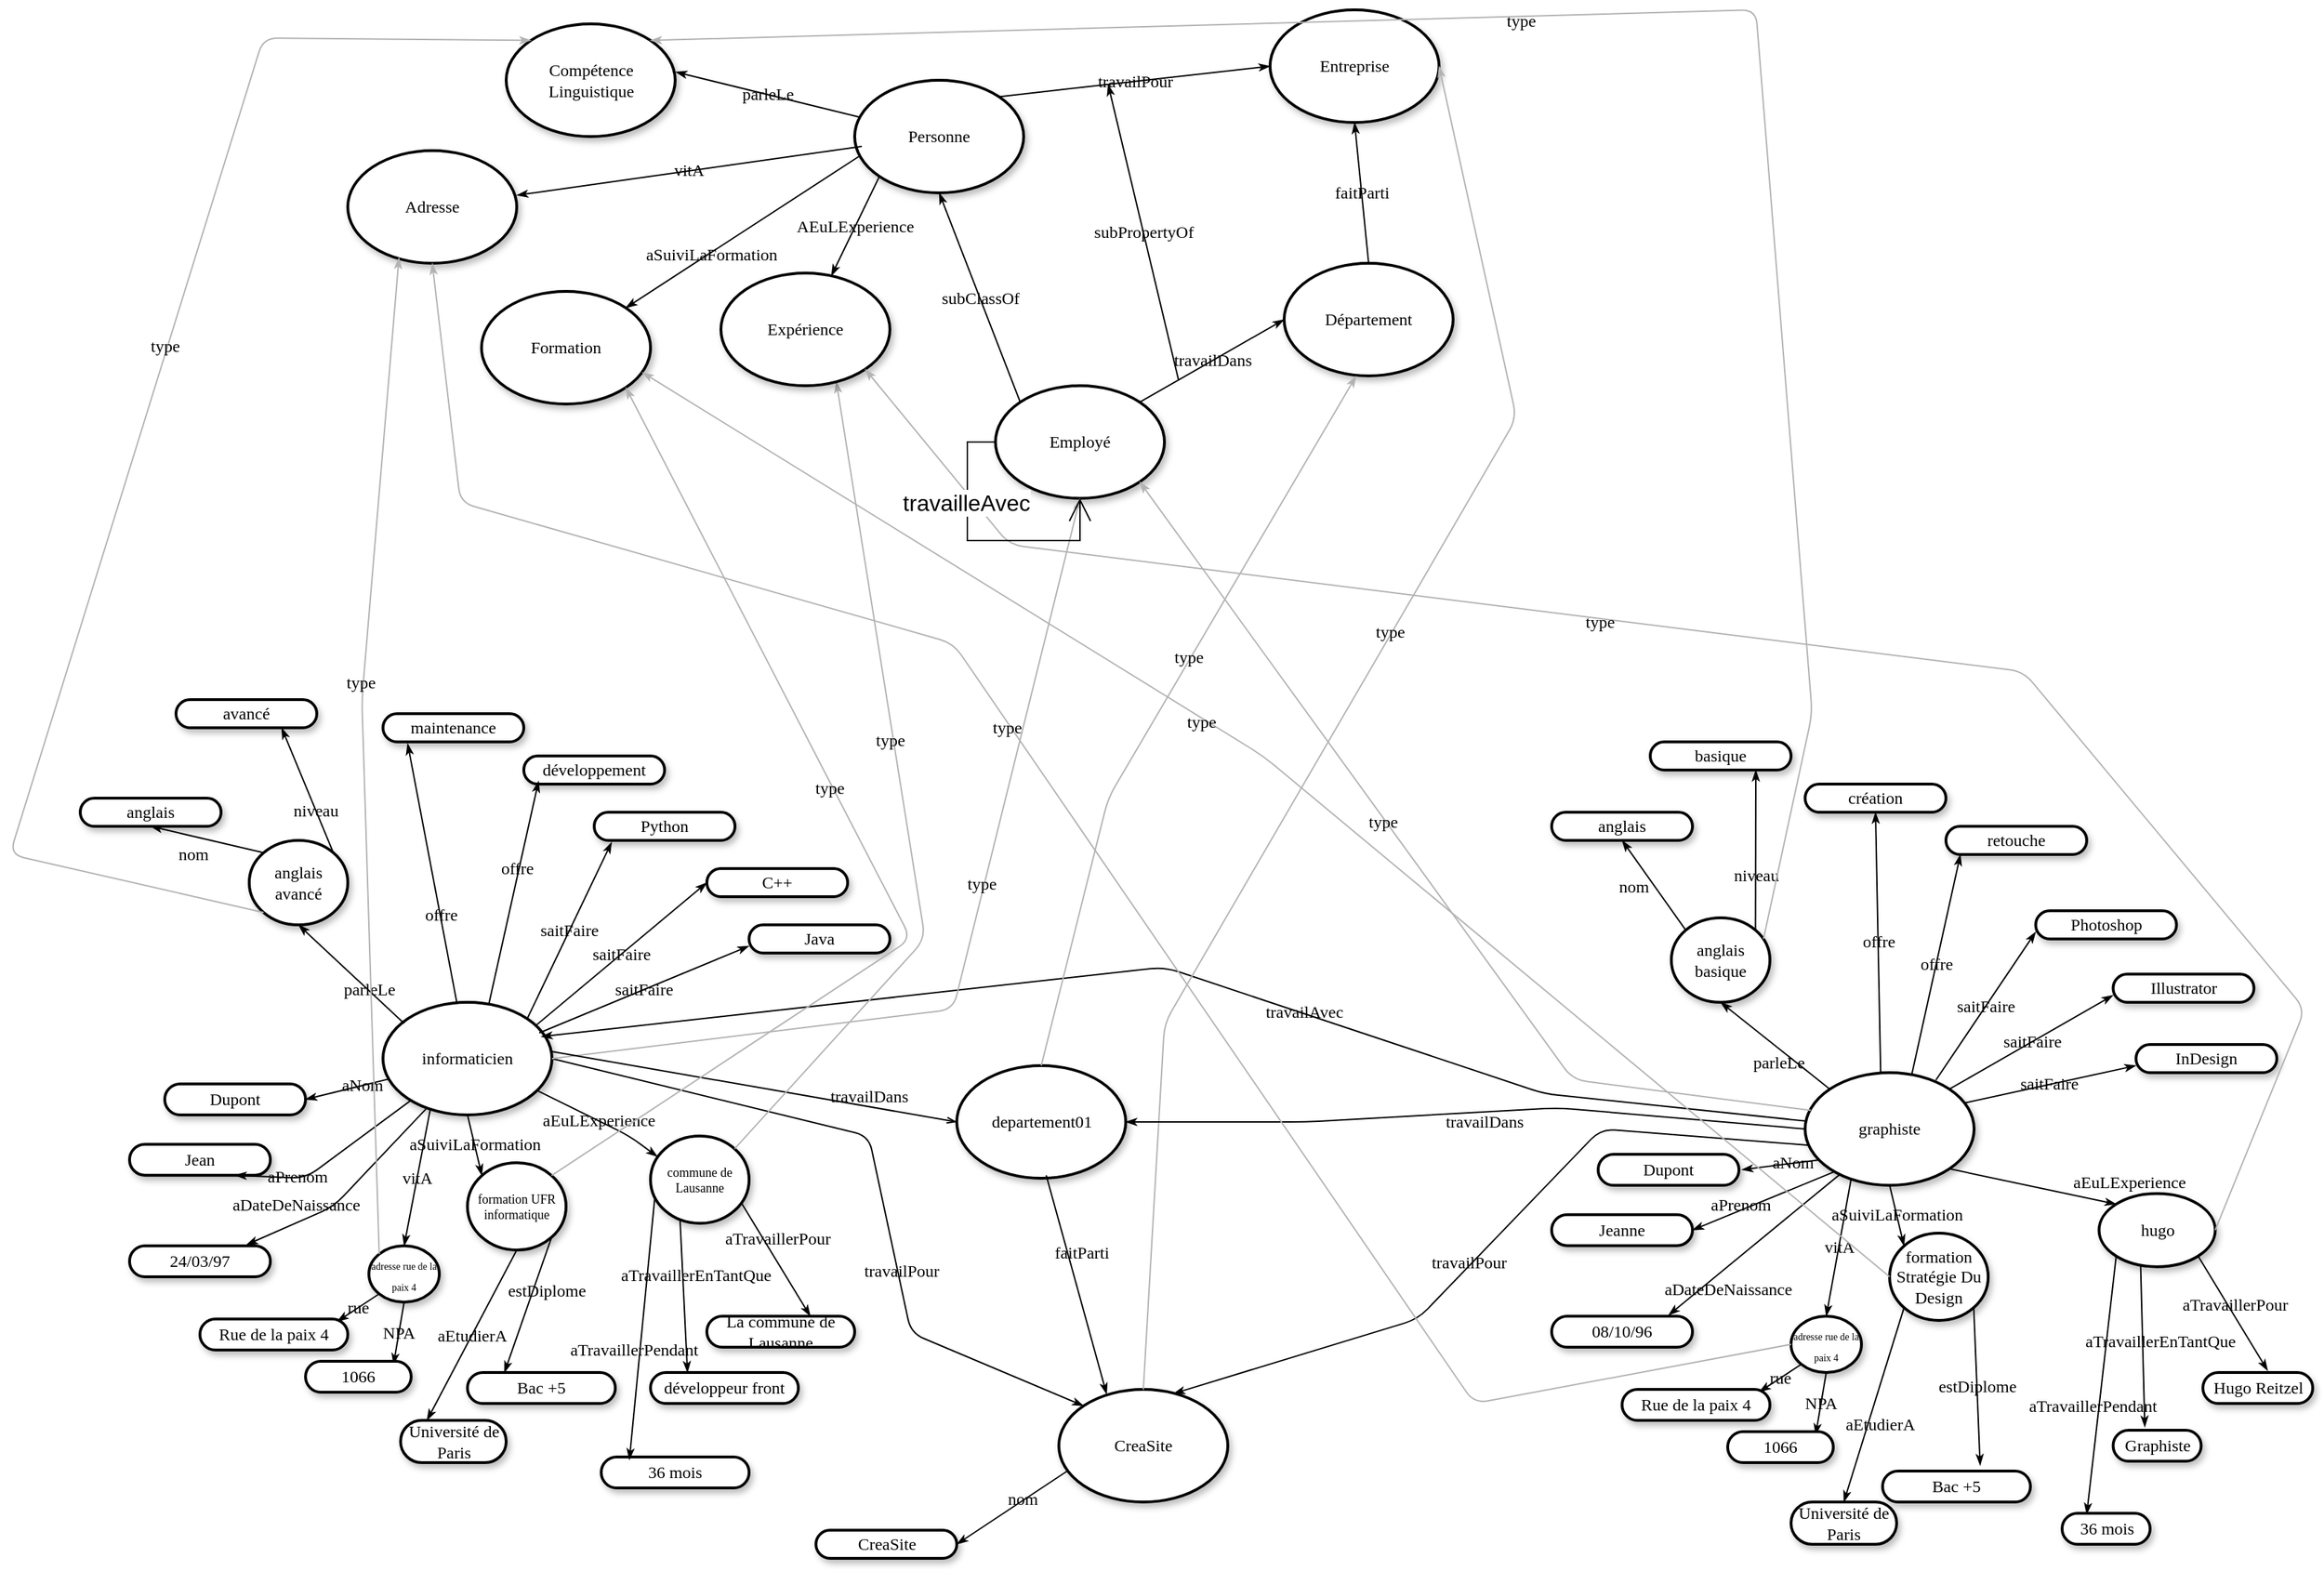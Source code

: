 <mxfile version="20.7.4" type="device"><diagram name="Page-1" id="ad52d381-51e7-2e0d-a935-2d0ddd2fd229"><mxGraphModel dx="1434" dy="854" grid="1" gridSize="10" guides="1" tooltips="1" connect="1" arrows="0" fold="1" page="1" pageScale="1" pageWidth="1654" pageHeight="1169" background="none" math="0" shadow="0"><root><mxCell id="0"/><mxCell id="1" parent="0"/><mxCell id="2c924340bb9dbf6c-1" value="Java" style="whiteSpace=wrap;html=1;rounded=1;shadow=1;comic=0;labelBackgroundColor=none;strokeWidth=2;fontFamily=Verdana;fontSize=12;align=center;arcSize=50;strokeColor=#000000;" parent="1" vertex="1"><mxGeometry x="535" y="660" width="100" height="20" as="geometry"/></mxCell><mxCell id="2c924340bb9dbf6c-2" value="informaticien" style="ellipse;whiteSpace=wrap;html=1;rounded=1;shadow=1;comic=0;labelBackgroundColor=none;strokeWidth=2;fontFamily=Verdana;fontSize=12;align=center;strokeColor=#000000;" parent="1" vertex="1"><mxGeometry x="275" y="715" width="120" height="80" as="geometry"/></mxCell><mxCell id="2c924340bb9dbf6c-8" value="anglais" style="whiteSpace=wrap;html=1;rounded=1;shadow=1;comic=0;labelBackgroundColor=none;strokeWidth=2;fontFamily=Verdana;fontSize=12;align=center;arcSize=50;strokeColor=#000000;" parent="1" vertex="1"><mxGeometry x="60" y="570" width="100" height="20" as="geometry"/></mxCell><mxCell id="2c924340bb9dbf6c-10" value="développement" style="whiteSpace=wrap;html=1;rounded=1;shadow=1;comic=0;labelBackgroundColor=none;strokeWidth=2;fontFamily=Verdana;fontSize=12;align=center;arcSize=50;strokeColor=#000000;" parent="1" vertex="1"><mxGeometry x="375" y="540" width="100" height="20" as="geometry"/></mxCell><mxCell id="2c924340bb9dbf6c-27" value="offre" style="edgeStyle=none;rounded=1;html=1;labelBackgroundColor=none;startArrow=none;startFill=0;startSize=5;endArrow=classicThin;endFill=1;endSize=5;jettySize=auto;orthogonalLoop=1;strokeColor=#000000;strokeWidth=1;fontFamily=Verdana;fontSize=12;entryX=0.175;entryY=1.059;entryDx=0;entryDy=0;entryPerimeter=0;" parent="1" source="2c924340bb9dbf6c-2" target="yXR2kxGP87zBzmalnmvT-2" edge="1"><mxGeometry x="-0.323" relative="1" as="geometry"><mxPoint as="offset"/><mxPoint x="320" y="670" as="targetPoint"/></mxGeometry></mxCell><mxCell id="yXR2kxGP87zBzmalnmvT-2" value="maintenance" style="whiteSpace=wrap;html=1;rounded=1;shadow=1;comic=0;labelBackgroundColor=none;strokeWidth=2;fontFamily=Verdana;fontSize=12;align=center;arcSize=50;strokeColor=#000000;" parent="1" vertex="1"><mxGeometry x="275" y="510" width="100" height="20" as="geometry"/></mxCell><mxCell id="yXR2kxGP87zBzmalnmvT-3" value="Python" style="whiteSpace=wrap;html=1;rounded=1;shadow=1;comic=0;labelBackgroundColor=none;strokeWidth=2;fontFamily=Verdana;fontSize=12;align=center;arcSize=50;strokeColor=#000000;" parent="1" vertex="1"><mxGeometry x="425" y="580" width="100" height="20" as="geometry"/></mxCell><mxCell id="yXR2kxGP87zBzmalnmvT-4" value="C++" style="whiteSpace=wrap;html=1;rounded=1;shadow=1;comic=0;labelBackgroundColor=none;strokeWidth=2;fontFamily=Verdana;fontSize=12;align=center;arcSize=50;strokeColor=#000000;" parent="1" vertex="1"><mxGeometry x="505" y="620" width="100" height="20" as="geometry"/></mxCell><mxCell id="yXR2kxGP87zBzmalnmvT-5" value="avancé" style="whiteSpace=wrap;html=1;rounded=1;shadow=1;comic=0;labelBackgroundColor=none;strokeWidth=2;fontFamily=Verdana;fontSize=12;align=center;arcSize=50;strokeColor=#000000;" parent="1" vertex="1"><mxGeometry x="128" y="500" width="100" height="20" as="geometry"/></mxCell><mxCell id="yXR2kxGP87zBzmalnmvT-9" value="anglais avancé" style="ellipse;whiteSpace=wrap;html=1;rounded=1;shadow=1;comic=0;labelBackgroundColor=none;strokeWidth=2;fontFamily=Verdana;fontSize=12;align=center;strokeColor=#000000;" parent="1" vertex="1"><mxGeometry x="180" y="600" width="70" height="60" as="geometry"/></mxCell><mxCell id="yXR2kxGP87zBzmalnmvT-11" value="saitFaire" style="edgeStyle=none;rounded=1;html=1;labelBackgroundColor=none;startArrow=none;startFill=0;startSize=5;endArrow=classicThin;endFill=1;endSize=5;jettySize=auto;orthogonalLoop=1;strokeColor=#000000;strokeWidth=1;fontFamily=Verdana;fontSize=12;exitX=1;exitY=0;exitDx=0;exitDy=0;entryX=0.124;entryY=1.062;entryDx=0;entryDy=0;entryPerimeter=0;" parent="1" source="2c924340bb9dbf6c-2" target="yXR2kxGP87zBzmalnmvT-3" edge="1"><mxGeometry relative="1" as="geometry"><mxPoint x="404.537" y="769.961" as="sourcePoint"/><mxPoint x="415.308" y="701.262" as="targetPoint"/></mxGeometry></mxCell><mxCell id="yXR2kxGP87zBzmalnmvT-19" value="parleLe" style="edgeStyle=none;rounded=1;html=1;labelBackgroundColor=none;startArrow=none;startFill=0;startSize=5;endArrow=classicThin;endFill=1;endSize=5;jettySize=auto;orthogonalLoop=1;strokeColor=#000000;strokeWidth=1;fontFamily=Verdana;fontSize=12;entryX=0.5;entryY=1;entryDx=0;entryDy=0;exitX=0.125;exitY=0.188;exitDx=0;exitDy=0;exitPerimeter=0;" parent="1" source="2c924340bb9dbf6c-2" target="yXR2kxGP87zBzmalnmvT-9" edge="1"><mxGeometry x="-0.323" relative="1" as="geometry"><mxPoint x="200" y="680" as="sourcePoint"/><mxPoint x="226.98" y="630" as="targetPoint"/><mxPoint as="offset"/></mxGeometry></mxCell><mxCell id="yXR2kxGP87zBzmalnmvT-20" value="nom" style="edgeStyle=none;rounded=1;html=1;labelBackgroundColor=none;startArrow=none;startFill=0;startSize=5;endArrow=classicThin;endFill=1;endSize=5;jettySize=auto;orthogonalLoop=1;strokeColor=#000000;strokeWidth=1;fontFamily=Verdana;fontSize=12;entryX=0.5;entryY=1;entryDx=0;entryDy=0;exitX=0;exitY=0;exitDx=0;exitDy=0;" parent="1" source="yXR2kxGP87zBzmalnmvT-9" target="2c924340bb9dbf6c-8" edge="1"><mxGeometry x="0.185" y="13" relative="1" as="geometry"><mxPoint x="210" y="690" as="sourcePoint"/><mxPoint x="204" y="640" as="targetPoint"/><mxPoint as="offset"/></mxGeometry></mxCell><mxCell id="yXR2kxGP87zBzmalnmvT-21" value="niveau" style="edgeStyle=none;rounded=1;html=1;labelBackgroundColor=none;startArrow=none;startFill=0;startSize=5;endArrow=classicThin;endFill=1;endSize=5;jettySize=auto;orthogonalLoop=1;strokeColor=#000000;strokeWidth=1;fontFamily=Verdana;fontSize=12;entryX=0.75;entryY=1;entryDx=0;entryDy=0;exitX=1;exitY=0;exitDx=0;exitDy=0;" parent="1" source="yXR2kxGP87zBzmalnmvT-9" target="yXR2kxGP87zBzmalnmvT-5" edge="1"><mxGeometry x="-0.323" relative="1" as="geometry"><mxPoint x="220" y="700" as="sourcePoint"/><mxPoint x="214" y="650" as="targetPoint"/><mxPoint as="offset"/></mxGeometry></mxCell><mxCell id="yXR2kxGP87zBzmalnmvT-28" value="Dupont" style="whiteSpace=wrap;html=1;rounded=1;shadow=1;comic=0;labelBackgroundColor=none;strokeWidth=2;fontFamily=Verdana;fontSize=12;align=center;arcSize=50;strokeColor=#000000;" parent="1" vertex="1"><mxGeometry x="120" y="773" width="100" height="22" as="geometry"/></mxCell><mxCell id="yXR2kxGP87zBzmalnmvT-37" value="aNom" style="edgeStyle=none;rounded=1;html=1;labelBackgroundColor=none;startArrow=none;startFill=0;startSize=5;endArrow=classicThin;endFill=1;endSize=5;jettySize=auto;orthogonalLoop=1;strokeColor=#000000;strokeWidth=1;fontFamily=Verdana;fontSize=12;entryX=1;entryY=0.5;entryDx=0;entryDy=0;exitX=0.041;exitY=0.679;exitDx=0;exitDy=0;exitPerimeter=0;" parent="1" source="2c924340bb9dbf6c-2" target="yXR2kxGP87zBzmalnmvT-28" edge="1"><mxGeometry x="-0.323" relative="1" as="geometry"><mxPoint x="225.171" y="817.151" as="sourcePoint"/><mxPoint x="224" y="1140" as="targetPoint"/><mxPoint as="offset"/></mxGeometry></mxCell><mxCell id="yXR2kxGP87zBzmalnmvT-41" value="24/03/97" style="whiteSpace=wrap;html=1;rounded=1;shadow=1;comic=0;labelBackgroundColor=none;strokeWidth=2;fontFamily=Verdana;fontSize=12;align=center;arcSize=50;strokeColor=#000000;" parent="1" vertex="1"><mxGeometry x="95" y="888" width="100" height="22" as="geometry"/></mxCell><mxCell id="yXR2kxGP87zBzmalnmvT-42" value="aDateDeNaissance" style="edgeStyle=none;rounded=1;html=1;labelBackgroundColor=none;startArrow=none;startFill=0;startSize=5;endArrow=classicThin;endFill=1;endSize=5;jettySize=auto;orthogonalLoop=1;strokeColor=#000000;strokeWidth=1;fontFamily=Verdana;fontSize=12;entryX=0.83;entryY=-0.033;entryDx=0;entryDy=0;exitX=0.257;exitY=0.943;exitDx=0;exitDy=0;entryPerimeter=0;exitPerimeter=0;" parent="1" source="2c924340bb9dbf6c-2" target="yXR2kxGP87zBzmalnmvT-41" edge="1"><mxGeometry x="0.462" y="-12" relative="1" as="geometry"><mxPoint x="225.171" y="860.849" as="sourcePoint"/><mxPoint x="311" y="1284.92" as="targetPoint"/><mxPoint as="offset"/><Array as="points"><mxPoint x="240" y="860"/></Array></mxGeometry></mxCell><mxCell id="yXR2kxGP87zBzmalnmvT-43" value="Jean" style="whiteSpace=wrap;html=1;rounded=1;shadow=1;comic=0;labelBackgroundColor=none;strokeWidth=2;fontFamily=Verdana;fontSize=12;align=center;arcSize=50;strokeColor=#000000;" parent="1" vertex="1"><mxGeometry x="95" y="815.85" width="100" height="22" as="geometry"/></mxCell><mxCell id="yXR2kxGP87zBzmalnmvT-44" value="aPrenom" style="edgeStyle=none;rounded=1;html=1;labelBackgroundColor=none;startArrow=none;startFill=0;startSize=5;endArrow=classicThin;endFill=1;endSize=5;jettySize=auto;orthogonalLoop=1;strokeColor=#000000;strokeWidth=1;fontFamily=Verdana;fontSize=12;entryX=0.75;entryY=1;entryDx=0;entryDy=0;" parent="1" source="2c924340bb9dbf6c-2" target="yXR2kxGP87zBzmalnmvT-43" edge="1"><mxGeometry x="0.382" y="-1" relative="1" as="geometry"><mxPoint x="215.0" y="839" as="sourcePoint"/><mxPoint x="191" y="1182.85" as="targetPoint"/><mxPoint as="offset"/><Array as="points"><mxPoint x="220" y="840"/></Array></mxGeometry></mxCell><mxCell id="yXR2kxGP87zBzmalnmvT-47" value="&lt;font style=&quot;font-size: 7px;&quot;&gt;adresse rue de la paix 4&lt;/font&gt;" style="ellipse;whiteSpace=wrap;html=1;rounded=1;shadow=1;comic=0;labelBackgroundColor=none;strokeWidth=2;fontFamily=Verdana;fontSize=12;align=center;strokeColor=#000000;" parent="1" vertex="1"><mxGeometry x="265" y="888" width="50" height="40" as="geometry"/></mxCell><mxCell id="yXR2kxGP87zBzmalnmvT-48" value="vitA" style="edgeStyle=none;rounded=1;html=1;labelBackgroundColor=none;startArrow=none;startFill=0;startSize=5;endArrow=classicThin;endFill=1;endSize=5;jettySize=auto;orthogonalLoop=1;strokeColor=#000000;strokeWidth=1;fontFamily=Verdana;fontSize=12;exitX=0.279;exitY=0.957;exitDx=0;exitDy=0;entryX=0.5;entryY=0;entryDx=0;entryDy=0;exitPerimeter=0;" parent="1" source="2c924340bb9dbf6c-2" target="yXR2kxGP87zBzmalnmvT-47" edge="1"><mxGeometry relative="1" as="geometry"><mxPoint x="274.829" y="860.849" as="sourcePoint"/><mxPoint x="273.51" y="822.836" as="targetPoint"/></mxGeometry></mxCell><mxCell id="yXR2kxGP87zBzmalnmvT-49" value="rue" style="edgeStyle=none;rounded=1;html=1;labelBackgroundColor=none;startArrow=none;startFill=0;startSize=5;endArrow=classicThin;endFill=1;endSize=5;jettySize=auto;orthogonalLoop=1;strokeColor=#000000;strokeWidth=1;fontFamily=Verdana;fontSize=12;exitX=0;exitY=1;exitDx=0;exitDy=0;entryX=0.928;entryY=0.081;entryDx=0;entryDy=0;entryPerimeter=0;" parent="1" source="yXR2kxGP87zBzmalnmvT-47" target="yXR2kxGP87zBzmalnmvT-51" edge="1"><mxGeometry relative="1" as="geometry"><mxPoint x="284.927" y="870.761" as="sourcePoint"/><mxPoint x="245" y="940" as="targetPoint"/></mxGeometry></mxCell><mxCell id="yXR2kxGP87zBzmalnmvT-50" value="NPA" style="edgeStyle=none;rounded=1;html=1;labelBackgroundColor=none;startArrow=none;startFill=0;startSize=5;endArrow=classicThin;endFill=1;endSize=5;jettySize=auto;orthogonalLoop=1;strokeColor=#000000;strokeWidth=1;fontFamily=Verdana;fontSize=12;exitX=0.5;exitY=1;exitDx=0;exitDy=0;entryX=0.833;entryY=0.106;entryDx=0;entryDy=0;entryPerimeter=0;" parent="1" source="yXR2kxGP87zBzmalnmvT-47" target="yXR2kxGP87zBzmalnmvT-52" edge="1"><mxGeometry relative="1" as="geometry"><mxPoint x="282.322" y="932.142" as="sourcePoint"/><mxPoint x="285" y="950" as="targetPoint"/></mxGeometry></mxCell><mxCell id="yXR2kxGP87zBzmalnmvT-51" value="Rue de la paix 4" style="whiteSpace=wrap;html=1;rounded=1;shadow=1;comic=0;labelBackgroundColor=none;strokeWidth=2;fontFamily=Verdana;fontSize=12;align=center;arcSize=50;strokeColor=#000000;" parent="1" vertex="1"><mxGeometry x="145" y="940" width="105" height="22" as="geometry"/></mxCell><mxCell id="yXR2kxGP87zBzmalnmvT-52" value="1066" style="whiteSpace=wrap;html=1;rounded=1;shadow=1;comic=0;labelBackgroundColor=none;strokeWidth=2;fontFamily=Verdana;fontSize=12;align=center;arcSize=50;strokeColor=#000000;" parent="1" vertex="1"><mxGeometry x="220" y="970" width="75" height="22" as="geometry"/></mxCell><mxCell id="yXR2kxGP87zBzmalnmvT-53" value="&lt;div style=&quot;font-size: 9px;&quot;&gt;&lt;font style=&quot;font-size: 9px;&quot;&gt;formation UFR informatique&lt;br&gt;&lt;/font&gt;&lt;/div&gt;" style="ellipse;whiteSpace=wrap;html=1;rounded=1;shadow=1;comic=0;labelBackgroundColor=none;strokeWidth=2;fontFamily=Verdana;fontSize=12;align=center;strokeColor=#000000;" parent="1" vertex="1"><mxGeometry x="335" y="829" width="70" height="62" as="geometry"/></mxCell><mxCell id="yXR2kxGP87zBzmalnmvT-54" value="aSuiviLaFormation" style="edgeStyle=none;rounded=1;html=1;labelBackgroundColor=none;startArrow=none;startFill=0;startSize=5;endArrow=classicThin;endFill=1;endSize=5;jettySize=auto;orthogonalLoop=1;strokeColor=#000000;strokeWidth=1;fontFamily=Verdana;fontSize=12;exitX=0.5;exitY=1;exitDx=0;exitDy=0;entryX=0;entryY=0;entryDx=0;entryDy=0;" parent="1" source="2c924340bb9dbf6c-2" target="yXR2kxGP87zBzmalnmvT-53" edge="1"><mxGeometry relative="1" as="geometry"><mxPoint x="404.537" y="769.961" as="sourcePoint"/><mxPoint x="465" y="775.588" as="targetPoint"/></mxGeometry></mxCell><mxCell id="yXR2kxGP87zBzmalnmvT-56" value="aEtudierA" style="edgeStyle=none;rounded=1;html=1;labelBackgroundColor=none;startArrow=none;startFill=0;startSize=5;endArrow=classicThin;endFill=1;endSize=5;jettySize=auto;orthogonalLoop=1;strokeColor=#000000;strokeWidth=1;fontFamily=Verdana;fontSize=12;exitX=0.5;exitY=1;exitDx=0;exitDy=0;entryX=0.25;entryY=0;entryDx=0;entryDy=0;" parent="1" source="yXR2kxGP87zBzmalnmvT-53" target="yXR2kxGP87zBzmalnmvT-60" edge="1"><mxGeometry relative="1" as="geometry"><mxPoint x="345" y="805" as="sourcePoint"/><mxPoint x="372.322" y="915.858" as="targetPoint"/></mxGeometry></mxCell><mxCell id="yXR2kxGP87zBzmalnmvT-57" value="estDiplome" style="edgeStyle=none;rounded=1;html=1;labelBackgroundColor=none;startArrow=none;startFill=0;startSize=5;endArrow=classicThin;endFill=1;endSize=5;jettySize=auto;orthogonalLoop=1;strokeColor=#000000;strokeWidth=1;fontFamily=Verdana;fontSize=12;exitX=1;exitY=1;exitDx=0;exitDy=0;entryX=0.25;entryY=0;entryDx=0;entryDy=0;" parent="1" source="yXR2kxGP87zBzmalnmvT-53" target="yXR2kxGP87zBzmalnmvT-59" edge="1"><mxGeometry x="-0.265" y="9" relative="1" as="geometry"><mxPoint x="407.678" y="944.142" as="sourcePoint"/><mxPoint x="425" y="987.86" as="targetPoint"/><mxPoint as="offset"/></mxGeometry></mxCell><mxCell id="yXR2kxGP87zBzmalnmvT-59" value="Bac +5" style="whiteSpace=wrap;html=1;rounded=1;shadow=1;comic=0;labelBackgroundColor=none;strokeWidth=2;fontFamily=Verdana;fontSize=12;align=center;arcSize=50;strokeColor=#000000;" parent="1" vertex="1"><mxGeometry x="335" y="978" width="105" height="22" as="geometry"/></mxCell><mxCell id="yXR2kxGP87zBzmalnmvT-60" value="Université de Paris" style="whiteSpace=wrap;html=1;rounded=1;shadow=1;comic=0;labelBackgroundColor=none;strokeWidth=2;fontFamily=Verdana;fontSize=12;align=center;arcSize=50;strokeColor=#000000;" parent="1" vertex="1"><mxGeometry x="287.5" y="1012" width="75" height="30" as="geometry"/></mxCell><mxCell id="yXR2kxGP87zBzmalnmvT-63" value="aEuLExperience" style="edgeStyle=none;rounded=1;html=1;labelBackgroundColor=none;startArrow=none;startFill=0;startSize=5;endArrow=classicThin;endFill=1;endSize=5;jettySize=auto;orthogonalLoop=1;strokeColor=#000000;strokeWidth=1;fontFamily=Verdana;fontSize=12;exitX=0.908;exitY=0.781;exitDx=0;exitDy=0;exitPerimeter=0;entryX=0.071;entryY=0.237;entryDx=0;entryDy=0;entryPerimeter=0;" parent="1" source="2c924340bb9dbf6c-2" target="GEHoZDDGYnZO24680j7V-5" edge="1"><mxGeometry relative="1" as="geometry"><mxPoint x="473.75" y="850" as="sourcePoint"/><mxPoint x="466.668" y="822.239" as="targetPoint"/><Array as="points"><mxPoint x="450" y="810"/></Array></mxGeometry></mxCell><mxCell id="yXR2kxGP87zBzmalnmvT-66" value="InDesign" style="whiteSpace=wrap;html=1;rounded=1;shadow=1;comic=0;labelBackgroundColor=none;strokeWidth=2;fontFamily=Verdana;fontSize=12;align=center;arcSize=50;strokeColor=#000000;" parent="1" vertex="1"><mxGeometry x="1520" y="745" width="100" height="20" as="geometry"/></mxCell><mxCell id="yXR2kxGP87zBzmalnmvT-67" value="graphiste" style="ellipse;whiteSpace=wrap;html=1;rounded=1;shadow=1;comic=0;labelBackgroundColor=none;strokeWidth=2;fontFamily=Verdana;fontSize=12;align=center;strokeColor=#000000;" parent="1" vertex="1"><mxGeometry x="1285" y="765" width="120" height="80" as="geometry"/></mxCell><mxCell id="yXR2kxGP87zBzmalnmvT-68" value="anglais" style="whiteSpace=wrap;html=1;rounded=1;shadow=1;comic=0;labelBackgroundColor=none;strokeWidth=2;fontFamily=Verdana;fontSize=12;align=center;arcSize=50;strokeColor=#000000;" parent="1" vertex="1"><mxGeometry x="1105" y="580" width="100" height="20" as="geometry"/></mxCell><mxCell id="yXR2kxGP87zBzmalnmvT-69" value="retouche" style="whiteSpace=wrap;html=1;rounded=1;shadow=1;comic=0;labelBackgroundColor=none;strokeWidth=2;fontFamily=Verdana;fontSize=12;align=center;arcSize=50;strokeColor=#000000;" parent="1" vertex="1"><mxGeometry x="1385" y="590" width="100" height="20" as="geometry"/></mxCell><mxCell id="yXR2kxGP87zBzmalnmvT-73" value="aEuLExperience" style="edgeStyle=none;rounded=1;html=1;labelBackgroundColor=none;startArrow=none;startFill=0;startSize=5;endArrow=classicThin;endFill=1;endSize=5;jettySize=auto;orthogonalLoop=1;strokeColor=#000000;strokeWidth=1;fontFamily=Verdana;fontSize=12;exitX=1;exitY=1;exitDx=0;exitDy=0;entryX=0;entryY=0;entryDx=0;entryDy=0;" parent="1" source="yXR2kxGP87zBzmalnmvT-67" target="yXR2kxGP87zBzmalnmvT-112" edge="1"><mxGeometry x="1" y="19" relative="1" as="geometry"><mxPoint x="1455" y="850" as="targetPoint"/><mxPoint x="5" y="3" as="offset"/></mxGeometry></mxCell><mxCell id="yXR2kxGP87zBzmalnmvT-75" value="création" style="whiteSpace=wrap;html=1;rounded=1;shadow=1;comic=0;labelBackgroundColor=none;strokeWidth=2;fontFamily=Verdana;fontSize=12;align=center;arcSize=50;strokeColor=#000000;" parent="1" vertex="1"><mxGeometry x="1285" y="560" width="100" height="20" as="geometry"/></mxCell><mxCell id="yXR2kxGP87zBzmalnmvT-76" value="Photoshop" style="whiteSpace=wrap;html=1;rounded=1;shadow=1;comic=0;labelBackgroundColor=none;strokeWidth=2;fontFamily=Verdana;fontSize=12;align=center;arcSize=50;strokeColor=#000000;" parent="1" vertex="1"><mxGeometry x="1448.75" y="650" width="100" height="20" as="geometry"/></mxCell><mxCell id="yXR2kxGP87zBzmalnmvT-77" value="Illustrator" style="whiteSpace=wrap;html=1;rounded=1;shadow=1;comic=0;labelBackgroundColor=none;strokeWidth=2;fontFamily=Verdana;fontSize=12;align=center;arcSize=50;strokeColor=#000000;" parent="1" vertex="1"><mxGeometry x="1503.75" y="695" width="100" height="20" as="geometry"/></mxCell><mxCell id="yXR2kxGP87zBzmalnmvT-78" value="basique" style="whiteSpace=wrap;html=1;rounded=1;shadow=1;comic=0;labelBackgroundColor=none;strokeWidth=2;fontFamily=Verdana;fontSize=12;align=center;arcSize=50;strokeColor=#000000;" parent="1" vertex="1"><mxGeometry x="1175" y="530" width="100" height="20" as="geometry"/></mxCell><mxCell id="yXR2kxGP87zBzmalnmvT-82" value="anglais basique" style="ellipse;whiteSpace=wrap;html=1;rounded=1;shadow=1;comic=0;labelBackgroundColor=none;strokeWidth=2;fontFamily=Verdana;fontSize=12;align=center;strokeColor=#000000;" parent="1" vertex="1"><mxGeometry x="1190" y="655" width="70" height="60" as="geometry"/></mxCell><mxCell id="yXR2kxGP87zBzmalnmvT-83" value="saitFaire" style="edgeStyle=none;rounded=1;html=1;labelBackgroundColor=none;startArrow=none;startFill=0;startSize=5;endArrow=classicThin;endFill=1;endSize=5;jettySize=auto;orthogonalLoop=1;strokeColor=#000000;strokeWidth=1;fontFamily=Verdana;fontSize=12;exitX=1;exitY=0;exitDx=0;exitDy=0;entryX=0;entryY=0.75;entryDx=0;entryDy=0;" parent="1" source="yXR2kxGP87zBzmalnmvT-67" target="yXR2kxGP87zBzmalnmvT-77" edge="1"><mxGeometry relative="1" as="geometry"><mxPoint x="1414.537" y="819.961" as="sourcePoint"/><mxPoint x="1425.092" y="751.076" as="targetPoint"/></mxGeometry></mxCell><mxCell id="yXR2kxGP87zBzmalnmvT-87" value="offre" style="edgeStyle=none;rounded=1;html=1;labelBackgroundColor=none;startArrow=none;startFill=0;startSize=5;endArrow=classicThin;endFill=1;endSize=5;jettySize=auto;orthogonalLoop=1;strokeColor=#000000;strokeWidth=1;fontFamily=Verdana;fontSize=12;entryX=0.5;entryY=1;entryDx=0;entryDy=0;exitX=0.447;exitY=-0.004;exitDx=0;exitDy=0;exitPerimeter=0;" parent="1" source="yXR2kxGP87zBzmalnmvT-67" target="yXR2kxGP87zBzmalnmvT-75" edge="1"><mxGeometry relative="1" as="geometry"><mxPoint x="1340" y="760" as="sourcePoint"/><mxPoint x="1335" y="600" as="targetPoint"/></mxGeometry></mxCell><mxCell id="yXR2kxGP87zBzmalnmvT-88" value="parleLe" style="edgeStyle=none;rounded=1;html=1;labelBackgroundColor=none;startArrow=none;startFill=0;startSize=5;endArrow=classicThin;endFill=1;endSize=5;jettySize=auto;orthogonalLoop=1;strokeColor=#000000;strokeWidth=1;fontFamily=Verdana;fontSize=12;entryX=0.5;entryY=1;entryDx=0;entryDy=0;exitX=0;exitY=0;exitDx=0;exitDy=0;" parent="1" source="yXR2kxGP87zBzmalnmvT-67" target="yXR2kxGP87zBzmalnmvT-82" edge="1"><mxGeometry x="-0.216" y="9" relative="1" as="geometry"><mxPoint x="1300" y="760" as="sourcePoint"/><mxPoint x="1236.98" y="680" as="targetPoint"/><mxPoint y="-1" as="offset"/></mxGeometry></mxCell><mxCell id="yXR2kxGP87zBzmalnmvT-89" value="nom" style="edgeStyle=none;rounded=1;html=1;labelBackgroundColor=none;startArrow=none;startFill=0;startSize=5;endArrow=classicThin;endFill=1;endSize=5;jettySize=auto;orthogonalLoop=1;strokeColor=#000000;strokeWidth=1;fontFamily=Verdana;fontSize=12;entryX=0.5;entryY=1;entryDx=0;entryDy=0;exitX=0;exitY=0;exitDx=0;exitDy=0;" parent="1" source="yXR2kxGP87zBzmalnmvT-82" target="yXR2kxGP87zBzmalnmvT-68" edge="1"><mxGeometry x="0.185" y="13" relative="1" as="geometry"><mxPoint x="1220" y="740" as="sourcePoint"/><mxPoint x="1214" y="690" as="targetPoint"/><mxPoint as="offset"/></mxGeometry></mxCell><mxCell id="yXR2kxGP87zBzmalnmvT-90" value="niveau" style="edgeStyle=none;rounded=1;html=1;labelBackgroundColor=none;startArrow=none;startFill=0;startSize=5;endArrow=classicThin;endFill=1;endSize=5;jettySize=auto;orthogonalLoop=1;strokeColor=#000000;strokeWidth=1;fontFamily=Verdana;fontSize=12;entryX=0.75;entryY=1;entryDx=0;entryDy=0;exitX=1;exitY=0;exitDx=0;exitDy=0;" parent="1" source="yXR2kxGP87zBzmalnmvT-82" target="yXR2kxGP87zBzmalnmvT-78" edge="1"><mxGeometry x="-0.323" relative="1" as="geometry"><mxPoint x="1230" y="750" as="sourcePoint"/><mxPoint x="1224" y="700" as="targetPoint"/><mxPoint as="offset"/></mxGeometry></mxCell><mxCell id="yXR2kxGP87zBzmalnmvT-91" value="Dupont" style="whiteSpace=wrap;html=1;rounded=1;shadow=1;comic=0;labelBackgroundColor=none;strokeWidth=2;fontFamily=Verdana;fontSize=12;align=center;arcSize=50;strokeColor=#000000;" parent="1" vertex="1"><mxGeometry x="1138" y="823" width="100" height="22" as="geometry"/></mxCell><mxCell id="yXR2kxGP87zBzmalnmvT-93" value="aNom" style="edgeStyle=none;rounded=1;html=1;labelBackgroundColor=none;startArrow=none;startFill=0;startSize=5;endArrow=classicThin;endFill=1;endSize=5;jettySize=auto;orthogonalLoop=1;strokeColor=#000000;strokeWidth=1;fontFamily=Verdana;fontSize=12;exitX=0.075;exitY=0.776;exitDx=0;exitDy=0;exitPerimeter=0;" parent="1" source="yXR2kxGP87zBzmalnmvT-67" edge="1"><mxGeometry x="-0.323" relative="1" as="geometry"><mxPoint x="1234.849" y="867.442" as="sourcePoint"/><mxPoint x="1240" y="834" as="targetPoint"/><mxPoint as="offset"/></mxGeometry></mxCell><mxCell id="yXR2kxGP87zBzmalnmvT-94" value="08/10/96" style="whiteSpace=wrap;html=1;rounded=1;shadow=1;comic=0;labelBackgroundColor=none;strokeWidth=2;fontFamily=Verdana;fontSize=12;align=center;arcSize=50;strokeColor=#000000;" parent="1" vertex="1"><mxGeometry x="1105" y="938" width="100" height="22" as="geometry"/></mxCell><mxCell id="yXR2kxGP87zBzmalnmvT-95" value="aDateDeNaissance" style="edgeStyle=none;rounded=1;html=1;labelBackgroundColor=none;startArrow=none;startFill=0;startSize=5;endArrow=classicThin;endFill=1;endSize=5;jettySize=auto;orthogonalLoop=1;strokeColor=#000000;strokeWidth=1;fontFamily=Verdana;fontSize=12;entryX=0.83;entryY=-0.033;entryDx=0;entryDy=0;exitX=0.205;exitY=0.904;exitDx=0;exitDy=0;entryPerimeter=0;exitPerimeter=0;" parent="1" source="yXR2kxGP87zBzmalnmvT-67" target="yXR2kxGP87zBzmalnmvT-94" edge="1"><mxGeometry x="0.439" y="13" relative="1" as="geometry"><mxPoint x="1234.849" y="910.558" as="sourcePoint"/><mxPoint x="1321" y="1334.92" as="targetPoint"/><mxPoint as="offset"/></mxGeometry></mxCell><mxCell id="yXR2kxGP87zBzmalnmvT-96" value="Jeanne" style="whiteSpace=wrap;html=1;rounded=1;shadow=1;comic=0;labelBackgroundColor=none;strokeWidth=2;fontFamily=Verdana;fontSize=12;align=center;arcSize=50;strokeColor=#000000;" parent="1" vertex="1"><mxGeometry x="1105" y="865.85" width="100" height="22" as="geometry"/></mxCell><mxCell id="yXR2kxGP87zBzmalnmvT-97" value="aPrenom" style="edgeStyle=none;rounded=1;html=1;labelBackgroundColor=none;startArrow=none;startFill=0;startSize=5;endArrow=classicThin;endFill=1;endSize=5;jettySize=auto;orthogonalLoop=1;strokeColor=#000000;strokeWidth=1;fontFamily=Verdana;fontSize=12;entryX=1;entryY=0.5;entryDx=0;entryDy=0;exitX=0.174;exitY=0.879;exitDx=0;exitDy=0;exitPerimeter=0;" parent="1" source="yXR2kxGP87zBzmalnmvT-67" target="yXR2kxGP87zBzmalnmvT-96" edge="1"><mxGeometry x="0.306" y="-4" relative="1" as="geometry"><mxPoint x="1310" y="840" as="sourcePoint"/><mxPoint x="1201" y="1232.85" as="targetPoint"/><mxPoint as="offset"/><Array as="points"/></mxGeometry></mxCell><mxCell id="yXR2kxGP87zBzmalnmvT-98" value="&lt;font style=&quot;font-size: 7px;&quot;&gt;adresse rue de la paix 4&lt;/font&gt;" style="ellipse;whiteSpace=wrap;html=1;rounded=1;shadow=1;comic=0;labelBackgroundColor=none;strokeWidth=2;fontFamily=Verdana;fontSize=12;align=center;strokeColor=#000000;" parent="1" vertex="1"><mxGeometry x="1275" y="938" width="50" height="40" as="geometry"/></mxCell><mxCell id="yXR2kxGP87zBzmalnmvT-99" value="vitA" style="edgeStyle=none;rounded=1;html=1;labelBackgroundColor=none;startArrow=none;startFill=0;startSize=5;endArrow=classicThin;endFill=1;endSize=5;jettySize=auto;orthogonalLoop=1;strokeColor=#000000;strokeWidth=1;fontFamily=Verdana;fontSize=12;exitX=0.272;exitY=0.945;exitDx=0;exitDy=0;entryX=0.5;entryY=0;entryDx=0;entryDy=0;exitPerimeter=0;" parent="1" source="yXR2kxGP87zBzmalnmvT-67" target="yXR2kxGP87zBzmalnmvT-98" edge="1"><mxGeometry relative="1" as="geometry"><mxPoint x="1285.151" y="910.558" as="sourcePoint"/><mxPoint x="1283.51" y="872.836" as="targetPoint"/></mxGeometry></mxCell><mxCell id="yXR2kxGP87zBzmalnmvT-100" value="rue" style="edgeStyle=none;rounded=1;html=1;labelBackgroundColor=none;startArrow=none;startFill=0;startSize=5;endArrow=classicThin;endFill=1;endSize=5;jettySize=auto;orthogonalLoop=1;strokeColor=#000000;strokeWidth=1;fontFamily=Verdana;fontSize=12;exitX=0;exitY=1;exitDx=0;exitDy=0;entryX=0.928;entryY=0.081;entryDx=0;entryDy=0;entryPerimeter=0;" parent="1" source="yXR2kxGP87zBzmalnmvT-98" target="yXR2kxGP87zBzmalnmvT-102" edge="1"><mxGeometry relative="1" as="geometry"><mxPoint x="1294.927" y="920.761" as="sourcePoint"/><mxPoint x="1255" y="990" as="targetPoint"/></mxGeometry></mxCell><mxCell id="yXR2kxGP87zBzmalnmvT-101" value="NPA" style="edgeStyle=none;rounded=1;html=1;labelBackgroundColor=none;startArrow=none;startFill=0;startSize=5;endArrow=classicThin;endFill=1;endSize=5;jettySize=auto;orthogonalLoop=1;strokeColor=#000000;strokeWidth=1;fontFamily=Verdana;fontSize=12;exitX=0.5;exitY=1;exitDx=0;exitDy=0;entryX=0.833;entryY=0.106;entryDx=0;entryDy=0;entryPerimeter=0;" parent="1" source="yXR2kxGP87zBzmalnmvT-98" target="yXR2kxGP87zBzmalnmvT-103" edge="1"><mxGeometry relative="1" as="geometry"><mxPoint x="1292.322" y="982.142" as="sourcePoint"/><mxPoint x="1295" y="1000" as="targetPoint"/></mxGeometry></mxCell><mxCell id="yXR2kxGP87zBzmalnmvT-102" value="Rue de la paix 4" style="whiteSpace=wrap;html=1;rounded=1;shadow=1;comic=0;labelBackgroundColor=none;strokeWidth=2;fontFamily=Verdana;fontSize=12;align=center;arcSize=50;strokeColor=#000000;" parent="1" vertex="1"><mxGeometry x="1155" y="990" width="105" height="22" as="geometry"/></mxCell><mxCell id="yXR2kxGP87zBzmalnmvT-103" value="1066" style="whiteSpace=wrap;html=1;rounded=1;shadow=1;comic=0;labelBackgroundColor=none;strokeWidth=2;fontFamily=Verdana;fontSize=12;align=center;arcSize=50;strokeColor=#000000;" parent="1" vertex="1"><mxGeometry x="1230" y="1020" width="75" height="22" as="geometry"/></mxCell><mxCell id="yXR2kxGP87zBzmalnmvT-104" value="formation Stratégie Du Design" style="ellipse;whiteSpace=wrap;html=1;rounded=1;shadow=1;comic=0;labelBackgroundColor=none;strokeWidth=2;fontFamily=Verdana;fontSize=12;align=center;strokeColor=#000000;" parent="1" vertex="1"><mxGeometry x="1345" y="879" width="70" height="62" as="geometry"/></mxCell><mxCell id="yXR2kxGP87zBzmalnmvT-105" value="aSuiviLaFormation" style="edgeStyle=none;rounded=1;html=1;labelBackgroundColor=none;startArrow=none;startFill=0;startSize=5;endArrow=classicThin;endFill=1;endSize=5;jettySize=auto;orthogonalLoop=1;strokeColor=#000000;strokeWidth=1;fontFamily=Verdana;fontSize=12;exitX=0.5;exitY=1;exitDx=0;exitDy=0;entryX=0;entryY=0;entryDx=0;entryDy=0;" parent="1" source="yXR2kxGP87zBzmalnmvT-67" target="yXR2kxGP87zBzmalnmvT-104" edge="1"><mxGeometry relative="1" as="geometry"><mxPoint x="1414.537" y="819.961" as="sourcePoint"/><mxPoint x="1475" y="825.588" as="targetPoint"/></mxGeometry></mxCell><mxCell id="yXR2kxGP87zBzmalnmvT-108" value="estDiplome" style="edgeStyle=none;rounded=1;html=1;labelBackgroundColor=none;startArrow=none;startFill=0;startSize=5;endArrow=classicThin;endFill=1;endSize=5;jettySize=auto;orthogonalLoop=1;strokeColor=#000000;strokeWidth=1;fontFamily=Verdana;fontSize=12;exitX=1;exitY=1;exitDx=0;exitDy=0;entryX=0.66;entryY=-0.182;entryDx=0;entryDy=0;entryPerimeter=0;" parent="1" source="yXR2kxGP87zBzmalnmvT-104" target="yXR2kxGP87zBzmalnmvT-110" edge="1"><mxGeometry relative="1" as="geometry"><mxPoint x="1417.678" y="994.142" as="sourcePoint"/><mxPoint x="1435" y="1037.86" as="targetPoint"/></mxGeometry></mxCell><mxCell id="yXR2kxGP87zBzmalnmvT-109" value="aEtudierA" style="edgeStyle=none;rounded=1;html=1;labelBackgroundColor=none;startArrow=none;startFill=0;startSize=5;endArrow=classicThin;endFill=1;endSize=5;jettySize=auto;orthogonalLoop=1;strokeColor=#000000;strokeWidth=1;fontFamily=Verdana;fontSize=12;exitX=0;exitY=1;exitDx=0;exitDy=0;entryX=0.5;entryY=0;entryDx=0;entryDy=0;" parent="1" source="yXR2kxGP87zBzmalnmvT-104" target="yXR2kxGP87zBzmalnmvT-111" edge="1"><mxGeometry x="0.171" y="8" relative="1" as="geometry"><mxPoint x="1382.322" y="994.142" as="sourcePoint"/><mxPoint x="1475" y="1047.86" as="targetPoint"/><mxPoint as="offset"/></mxGeometry></mxCell><mxCell id="yXR2kxGP87zBzmalnmvT-110" value="Bac +5" style="whiteSpace=wrap;html=1;rounded=1;shadow=1;comic=0;labelBackgroundColor=none;strokeWidth=2;fontFamily=Verdana;fontSize=12;align=center;arcSize=50;strokeColor=#000000;" parent="1" vertex="1"><mxGeometry x="1340" y="1048" width="105" height="22" as="geometry"/></mxCell><mxCell id="yXR2kxGP87zBzmalnmvT-111" value="Université de Paris" style="whiteSpace=wrap;html=1;rounded=1;shadow=1;comic=0;labelBackgroundColor=none;strokeWidth=2;fontFamily=Verdana;fontSize=12;align=center;arcSize=50;strokeColor=#000000;" parent="1" vertex="1"><mxGeometry x="1275" y="1070" width="75" height="30" as="geometry"/></mxCell><mxCell id="yXR2kxGP87zBzmalnmvT-112" value="hugo" style="ellipse;whiteSpace=wrap;html=1;rounded=1;shadow=1;comic=0;labelBackgroundColor=none;strokeWidth=2;fontFamily=Verdana;fontSize=12;align=center;strokeColor=#000000;" parent="1" vertex="1"><mxGeometry x="1493.75" y="850.85" width="82.5" height="52" as="geometry"/></mxCell><mxCell id="yXR2kxGP87zBzmalnmvT-115" value="Graphiste" style="whiteSpace=wrap;html=1;rounded=1;shadow=1;comic=0;labelBackgroundColor=none;strokeWidth=2;fontFamily=Verdana;fontSize=12;align=center;arcSize=50;strokeColor=#000000;" parent="1" vertex="1"><mxGeometry x="1503.75" y="1019" width="62.5" height="22" as="geometry"/></mxCell><mxCell id="yXR2kxGP87zBzmalnmvT-117" value="CreaSite" style="ellipse;whiteSpace=wrap;html=1;rounded=1;shadow=1;comic=0;labelBackgroundColor=none;strokeWidth=2;fontFamily=Verdana;fontSize=12;align=center;strokeColor=#000000;" parent="1" vertex="1"><mxGeometry x="755" y="990" width="120" height="80" as="geometry"/></mxCell><mxCell id="yXR2kxGP87zBzmalnmvT-118" value="CreaSite" style="whiteSpace=wrap;html=1;rounded=1;shadow=1;comic=0;labelBackgroundColor=none;strokeWidth=2;fontFamily=Verdana;fontSize=12;align=center;arcSize=50;strokeColor=#000000;" parent="1" vertex="1"><mxGeometry x="582.5" y="1090" width="100" height="20" as="geometry"/></mxCell><mxCell id="yXR2kxGP87zBzmalnmvT-119" value="nom" style="edgeStyle=none;rounded=1;html=1;labelBackgroundColor=none;startArrow=none;startFill=0;startSize=5;endArrow=classicThin;endFill=1;endSize=5;jettySize=auto;orthogonalLoop=1;strokeColor=#000000;strokeWidth=1;fontFamily=Verdana;fontSize=12;entryX=1;entryY=0.5;entryDx=0;entryDy=0;exitX=0.056;exitY=0.719;exitDx=0;exitDy=0;exitPerimeter=0;" parent="1" source="yXR2kxGP87zBzmalnmvT-117" target="yXR2kxGP87zBzmalnmvT-118" edge="1"><mxGeometry x="-0.198" y="-1" relative="1" as="geometry"><mxPoint x="599.2" y="1041.2" as="sourcePoint"/><mxPoint x="1094" y="760" as="targetPoint"/><mxPoint as="offset"/></mxGeometry></mxCell><mxCell id="yXR2kxGP87zBzmalnmvT-120" value="travailAvec" style="edgeStyle=none;rounded=1;html=1;labelBackgroundColor=none;startArrow=none;startFill=0;startSize=5;endArrow=classicThin;endFill=1;endSize=5;jettySize=auto;orthogonalLoop=1;strokeColor=#000000;strokeWidth=1;fontFamily=Verdana;fontSize=12;entryX=0.936;entryY=0.305;entryDx=0;entryDy=0;exitX=0.005;exitY=0.43;exitDx=0;exitDy=0;exitPerimeter=0;entryPerimeter=0;" parent="1" source="yXR2kxGP87zBzmalnmvT-67" target="2c924340bb9dbf6c-2" edge="1"><mxGeometry x="-0.198" y="-1" relative="1" as="geometry"><mxPoint x="1215" y="610" as="sourcePoint"/><mxPoint x="1275" y="280" as="targetPoint"/><mxPoint as="offset"/><Array as="points"><mxPoint x="1100" y="780"/><mxPoint x="830" y="690"/></Array></mxGeometry></mxCell><mxCell id="yXR2kxGP87zBzmalnmvT-121" value="travailPour" style="edgeStyle=none;rounded=1;html=1;labelBackgroundColor=none;startArrow=none;startFill=0;startSize=5;endArrow=classicThin;endFill=1;endSize=5;jettySize=auto;orthogonalLoop=1;strokeColor=#000000;strokeWidth=1;fontFamily=Verdana;fontSize=12;entryX=0;entryY=0;entryDx=0;entryDy=0;exitX=1;exitY=0.5;exitDx=0;exitDy=0;" parent="1" source="2c924340bb9dbf6c-2" target="yXR2kxGP87zBzmalnmvT-117" edge="1"><mxGeometry x="0.299" y="2" relative="1" as="geometry"><mxPoint x="935" y="750" as="sourcePoint"/><mxPoint x="635.56" y="992.96" as="targetPoint"/><mxPoint as="offset"/><Array as="points"><mxPoint x="620" y="810"/><mxPoint x="650" y="950"/></Array></mxGeometry></mxCell><mxCell id="yXR2kxGP87zBzmalnmvT-122" value="travailPour" style="edgeStyle=none;rounded=1;html=1;labelBackgroundColor=none;startArrow=none;startFill=0;startSize=5;endArrow=classicThin;endFill=1;endSize=5;jettySize=auto;orthogonalLoop=1;strokeColor=#000000;strokeWidth=1;fontFamily=Verdana;fontSize=12;entryX=0.679;entryY=0.037;entryDx=0;entryDy=0;exitX=0.027;exitY=0.645;exitDx=0;exitDy=0;entryPerimeter=0;exitPerimeter=0;" parent="1" source="yXR2kxGP87zBzmalnmvT-67" target="yXR2kxGP87zBzmalnmvT-117" edge="1"><mxGeometry x="0.093" y="-3" relative="1" as="geometry"><mxPoint x="1227.426" y="331.716" as="sourcePoint"/><mxPoint x="1295" y="300" as="targetPoint"/><mxPoint x="1" as="offset"/><Array as="points"><mxPoint x="1140" y="805"/><mxPoint x="1010" y="940"/></Array></mxGeometry></mxCell><mxCell id="yXR2kxGP87zBzmalnmvT-127" value="Employé" style="ellipse;whiteSpace=wrap;html=1;rounded=1;shadow=1;comic=0;labelBackgroundColor=none;strokeWidth=2;fontFamily=Verdana;fontSize=12;align=center;strokeColor=#000000;" parent="1" vertex="1"><mxGeometry x="710" y="277" width="120" height="80" as="geometry"/></mxCell><mxCell id="yXR2kxGP87zBzmalnmvT-128" value="Personne" style="ellipse;whiteSpace=wrap;html=1;rounded=1;shadow=1;comic=0;labelBackgroundColor=none;strokeWidth=2;fontFamily=Verdana;fontSize=12;align=center;strokeColor=#000000;" parent="1" vertex="1"><mxGeometry x="610" y="60" width="120" height="80" as="geometry"/></mxCell><mxCell id="yXR2kxGP87zBzmalnmvT-129" value="Entreprise" style="ellipse;whiteSpace=wrap;html=1;rounded=1;shadow=1;comic=0;labelBackgroundColor=none;strokeWidth=2;fontFamily=Verdana;fontSize=12;align=center;strokeColor=#000000;" parent="1" vertex="1"><mxGeometry x="905" y="10" width="120" height="80" as="geometry"/></mxCell><mxCell id="yXR2kxGP87zBzmalnmvT-130" value="Département" style="ellipse;whiteSpace=wrap;html=1;rounded=1;shadow=1;comic=0;labelBackgroundColor=none;strokeWidth=2;fontFamily=Verdana;fontSize=12;align=center;strokeColor=#000000;" parent="1" vertex="1"><mxGeometry x="915" y="190" width="120" height="80" as="geometry"/></mxCell><mxCell id="yXR2kxGP87zBzmalnmvT-131" value="travailDans" style="edgeStyle=none;rounded=1;html=1;labelBackgroundColor=none;startArrow=none;startFill=0;startSize=5;endArrow=classicThin;endFill=1;endSize=5;jettySize=auto;orthogonalLoop=1;strokeColor=#000000;strokeWidth=1;fontFamily=Verdana;fontSize=12;exitX=1;exitY=0;exitDx=0;exitDy=0;entryX=0;entryY=0.5;entryDx=0;entryDy=0;" parent="1" source="yXR2kxGP87zBzmalnmvT-127" target="yXR2kxGP87zBzmalnmvT-130" edge="1"><mxGeometry relative="1" as="geometry"><mxPoint x="624.492" y="708.569" as="sourcePoint"/><mxPoint x="655" y="645" as="targetPoint"/></mxGeometry></mxCell><mxCell id="yXR2kxGP87zBzmalnmvT-132" value="subPropertyOf" style="edgeStyle=none;rounded=1;html=1;labelBackgroundColor=none;startArrow=none;startFill=0;startSize=5;endArrow=classicThin;endFill=1;endSize=5;jettySize=auto;orthogonalLoop=1;strokeColor=#000000;strokeWidth=1;fontFamily=Verdana;fontSize=12;" parent="1" edge="1"><mxGeometry relative="1" as="geometry"><mxPoint x="840" y="273" as="sourcePoint"/><mxPoint x="790" y="63" as="targetPoint"/></mxGeometry></mxCell><mxCell id="yXR2kxGP87zBzmalnmvT-133" value="faitParti" style="edgeStyle=none;rounded=1;html=1;labelBackgroundColor=none;startArrow=none;startFill=0;startSize=5;endArrow=classicThin;endFill=1;endSize=5;jettySize=auto;orthogonalLoop=1;strokeColor=#000000;strokeWidth=1;fontFamily=Verdana;fontSize=12;exitX=0.5;exitY=0;exitDx=0;exitDy=0;entryX=0.5;entryY=1;entryDx=0;entryDy=0;" parent="1" source="yXR2kxGP87zBzmalnmvT-130" target="yXR2kxGP87zBzmalnmvT-129" edge="1"><mxGeometry relative="1" as="geometry"><mxPoint x="832.426" y="308.716" as="sourcePoint"/><mxPoint x="935" y="250" as="targetPoint"/></mxGeometry></mxCell><mxCell id="yXR2kxGP87zBzmalnmvT-134" value="travailPour" style="edgeStyle=none;rounded=1;html=1;labelBackgroundColor=none;startArrow=none;startFill=0;startSize=5;endArrow=classicThin;endFill=1;endSize=5;jettySize=auto;orthogonalLoop=1;strokeColor=#000000;strokeWidth=1;fontFamily=Verdana;fontSize=12;exitX=1;exitY=0;exitDx=0;exitDy=0;entryX=0;entryY=0.5;entryDx=0;entryDy=0;" parent="1" source="yXR2kxGP87zBzmalnmvT-128" target="yXR2kxGP87zBzmalnmvT-129" edge="1"><mxGeometry relative="1" as="geometry"><mxPoint x="842.426" y="318.716" as="sourcePoint"/><mxPoint x="945" y="260" as="targetPoint"/></mxGeometry></mxCell><mxCell id="yXR2kxGP87zBzmalnmvT-135" value="subClassOf" style="edgeStyle=none;rounded=1;html=1;labelBackgroundColor=none;startArrow=none;startFill=0;startSize=5;endArrow=classicThin;endFill=1;endSize=5;jettySize=auto;orthogonalLoop=1;strokeColor=#000000;strokeWidth=1;fontFamily=Verdana;fontSize=12;exitX=0;exitY=0;exitDx=0;exitDy=0;entryX=0.5;entryY=1;entryDx=0;entryDy=0;" parent="1" source="yXR2kxGP87zBzmalnmvT-127" target="yXR2kxGP87zBzmalnmvT-128" edge="1"><mxGeometry relative="1" as="geometry"><mxPoint x="852.426" y="328.716" as="sourcePoint"/><mxPoint x="955" y="270" as="targetPoint"/></mxGeometry></mxCell><mxCell id="yXR2kxGP87zBzmalnmvT-138" value="type" style="edgeStyle=none;rounded=1;html=1;labelBackgroundColor=none;startArrow=none;startFill=0;startSize=5;endArrow=classicThin;endFill=1;endSize=5;jettySize=auto;orthogonalLoop=1;strokeColor=#B3B3B3;strokeWidth=1;fontFamily=Verdana;fontSize=12;exitX=1;exitY=0.5;exitDx=0;exitDy=0;entryX=0.5;entryY=1;entryDx=0;entryDy=0;" parent="1" source="2c924340bb9dbf6c-2" target="yXR2kxGP87zBzmalnmvT-127" edge="1"><mxGeometry x="0.147" y="2" relative="1" as="geometry"><mxPoint x="650" y="530" as="sourcePoint"/><mxPoint x="710" y="520" as="targetPoint"/><Array as="points"><mxPoint x="680" y="720"/></Array><mxPoint y="1" as="offset"/></mxGeometry></mxCell><mxCell id="yXR2kxGP87zBzmalnmvT-139" value="type" style="edgeStyle=none;rounded=1;html=1;labelBackgroundColor=none;startArrow=none;startFill=0;startSize=5;endArrow=classicThin;endFill=1;endSize=5;jettySize=auto;orthogonalLoop=1;strokeColor=#B3B3B3;strokeWidth=1;fontFamily=Verdana;fontSize=12;entryX=1;entryY=1;entryDx=0;entryDy=0;exitX=0.034;exitY=0.335;exitDx=0;exitDy=0;exitPerimeter=0;" parent="1" source="yXR2kxGP87zBzmalnmvT-67" target="yXR2kxGP87zBzmalnmvT-127" edge="1"><mxGeometry x="0.147" y="2" relative="1" as="geometry"><mxPoint x="1290" y="790" as="sourcePoint"/><mxPoint x="780" y="367" as="targetPoint"/><Array as="points"><mxPoint x="1120" y="770"/></Array><mxPoint y="1" as="offset"/></mxGeometry></mxCell><mxCell id="yXR2kxGP87zBzmalnmvT-140" value="type" style="edgeStyle=none;rounded=1;html=1;labelBackgroundColor=none;startArrow=none;startFill=0;startSize=5;endArrow=classicThin;endFill=1;endSize=5;jettySize=auto;orthogonalLoop=1;strokeColor=#B3B3B3;strokeWidth=1;fontFamily=Verdana;fontSize=12;entryX=1;entryY=0.5;entryDx=0;entryDy=0;exitX=0.5;exitY=0;exitDx=0;exitDy=0;" parent="1" source="yXR2kxGP87zBzmalnmvT-117" target="yXR2kxGP87zBzmalnmvT-129" edge="1"><mxGeometry x="0.147" y="2" relative="1" as="geometry"><mxPoint x="1301.6" y="801.24" as="sourcePoint"/><mxPoint x="822.426" y="355.284" as="targetPoint"/><Array as="points"><mxPoint x="830" y="730"/><mxPoint x="1080" y="300"/></Array><mxPoint y="1" as="offset"/></mxGeometry></mxCell><mxCell id="xug7AgYk0qwFt-6AG7G7-1" value="departement01" style="ellipse;whiteSpace=wrap;html=1;rounded=1;shadow=1;comic=0;labelBackgroundColor=none;strokeWidth=2;fontFamily=Verdana;fontSize=12;align=center;strokeColor=#000000;" parent="1" vertex="1"><mxGeometry x="682.5" y="760" width="120" height="80" as="geometry"/></mxCell><mxCell id="xug7AgYk0qwFt-6AG7G7-2" value="type" style="edgeStyle=none;rounded=1;html=1;labelBackgroundColor=none;startArrow=none;startFill=0;startSize=5;endArrow=classicThin;endFill=1;endSize=5;jettySize=auto;orthogonalLoop=1;strokeColor=#B3B3B3;strokeWidth=1;fontFamily=Verdana;fontSize=12;entryX=0.426;entryY=1.002;entryDx=0;entryDy=0;exitX=0.5;exitY=0;exitDx=0;exitDy=0;entryPerimeter=0;" parent="1" source="xug7AgYk0qwFt-6AG7G7-1" target="yXR2kxGP87zBzmalnmvT-130" edge="1"><mxGeometry x="0.147" y="2" relative="1" as="geometry"><mxPoint x="1301.6" y="801.24" as="sourcePoint"/><mxPoint x="822.426" y="355.284" as="targetPoint"/><Array as="points"><mxPoint x="790" y="570"/></Array><mxPoint y="1" as="offset"/></mxGeometry></mxCell><mxCell id="xug7AgYk0qwFt-6AG7G7-3" value="travailDans" style="edgeStyle=none;rounded=1;html=1;labelBackgroundColor=none;startArrow=none;startFill=0;startSize=5;endArrow=classicThin;endFill=1;endSize=5;jettySize=auto;orthogonalLoop=1;strokeColor=#000000;strokeWidth=1;fontFamily=Verdana;fontSize=12;entryX=1;entryY=0.5;entryDx=0;entryDy=0;exitX=0;exitY=0.5;exitDx=0;exitDy=0;" parent="1" source="yXR2kxGP87zBzmalnmvT-67" target="xug7AgYk0qwFt-6AG7G7-1" edge="1"><mxGeometry x="-0.053" y="7" relative="1" as="geometry"><mxPoint x="1270" y="810" as="sourcePoint"/><mxPoint x="397.32" y="749.4" as="targetPoint"/><mxPoint as="offset"/><Array as="points"><mxPoint x="1110" y="790"/><mxPoint x="930" y="800"/></Array></mxGeometry></mxCell><mxCell id="xug7AgYk0qwFt-6AG7G7-4" value="travailDans" style="edgeStyle=none;rounded=1;html=1;labelBackgroundColor=none;startArrow=openThin;startFill=0;startSize=5;endArrow=none;endFill=0;endSize=5;jettySize=auto;orthogonalLoop=1;strokeColor=#000000;strokeWidth=1;fontFamily=Verdana;fontSize=12;entryX=1;entryY=0.5;entryDx=0;entryDy=0;exitX=0;exitY=0.5;exitDx=0;exitDy=0;" parent="1" source="xug7AgYk0qwFt-6AG7G7-1" edge="1"><mxGeometry x="-0.555" y="-7" relative="1" as="geometry"><mxPoint x="882.5" y="750" as="sourcePoint"/><mxPoint x="395" y="750" as="targetPoint"/><mxPoint as="offset"/><Array as="points"/></mxGeometry></mxCell><mxCell id="GEHoZDDGYnZO24680j7V-1" value="saitFaire" style="edgeStyle=none;rounded=1;html=1;labelBackgroundColor=none;startArrow=none;startFill=0;startSize=5;endArrow=classicThin;endFill=1;endSize=5;jettySize=auto;orthogonalLoop=1;strokeColor=#000000;strokeWidth=1;fontFamily=Verdana;fontSize=12;exitX=0.905;exitY=0.206;exitDx=0;exitDy=0;entryX=0;entryY=0.5;entryDx=0;entryDy=0;exitPerimeter=0;" parent="1" source="2c924340bb9dbf6c-2" target="yXR2kxGP87zBzmalnmvT-4" edge="1"><mxGeometry relative="1" as="geometry"><mxPoint x="387.426" y="736.716" as="sourcePoint"/><mxPoint x="447.4" y="611.24" as="targetPoint"/></mxGeometry></mxCell><mxCell id="GEHoZDDGYnZO24680j7V-2" value="saitFaire" style="edgeStyle=none;rounded=1;html=1;labelBackgroundColor=none;startArrow=none;startFill=0;startSize=5;endArrow=classicThin;endFill=1;endSize=5;jettySize=auto;orthogonalLoop=1;strokeColor=#000000;strokeWidth=1;fontFamily=Verdana;fontSize=12;exitX=0.925;exitY=0.272;exitDx=0;exitDy=0;entryX=0;entryY=0.75;entryDx=0;entryDy=0;exitPerimeter=0;" parent="1" source="2c924340bb9dbf6c-2" target="2c924340bb9dbf6c-1" edge="1"><mxGeometry relative="1" as="geometry"><mxPoint x="397.426" y="746.716" as="sourcePoint"/><mxPoint x="457.4" y="621.24" as="targetPoint"/></mxGeometry></mxCell><mxCell id="GEHoZDDGYnZO24680j7V-3" value="offre" style="edgeStyle=none;rounded=1;html=1;labelBackgroundColor=none;startArrow=none;startFill=0;startSize=5;endArrow=classicThin;endFill=1;endSize=5;jettySize=auto;orthogonalLoop=1;strokeColor=#000000;strokeWidth=1;fontFamily=Verdana;fontSize=12;entryX=0.105;entryY=0.893;entryDx=0;entryDy=0;entryPerimeter=0;exitX=0.627;exitY=0.012;exitDx=0;exitDy=0;exitPerimeter=0;" parent="1" source="2c924340bb9dbf6c-2" target="2c924340bb9dbf6c-10" edge="1"><mxGeometry x="0.209" y="2" relative="1" as="geometry"><mxPoint as="offset"/><mxPoint x="337.509" y="725.313" as="sourcePoint"/><mxPoint x="302.5" y="541.18" as="targetPoint"/></mxGeometry></mxCell><mxCell id="GEHoZDDGYnZO24680j7V-5" value="&lt;div style=&quot;font-size: 9px;&quot;&gt;commune de Lausanne&lt;font style=&quot;font-size: 9px;&quot;&gt;&lt;br&gt;&lt;/font&gt;&lt;/div&gt;" style="ellipse;whiteSpace=wrap;html=1;rounded=1;shadow=1;comic=0;labelBackgroundColor=none;strokeWidth=2;fontFamily=Verdana;fontSize=12;align=center;strokeColor=#000000;" parent="1" vertex="1"><mxGeometry x="465" y="810" width="70" height="62" as="geometry"/></mxCell><mxCell id="GEHoZDDGYnZO24680j7V-6" value="aTravaillerPour" style="edgeStyle=none;rounded=1;html=1;labelBackgroundColor=none;startArrow=none;startFill=0;startSize=5;endArrow=classicThin;endFill=1;endSize=5;jettySize=auto;orthogonalLoop=1;strokeColor=#000000;strokeWidth=1;fontFamily=Verdana;fontSize=12;exitX=0.924;exitY=0.771;exitDx=0;exitDy=0;entryX=0.7;entryY=0;entryDx=0;entryDy=0;entryPerimeter=0;exitPerimeter=0;" parent="1" source="GEHoZDDGYnZO24680j7V-5" target="GEHoZDDGYnZO24680j7V-7" edge="1"><mxGeometry x="-0.265" y="9" relative="1" as="geometry"><mxPoint x="535.999" y="840.0" as="sourcePoint"/><mxPoint x="582.5" y="928.08" as="targetPoint"/><mxPoint as="offset"/></mxGeometry></mxCell><mxCell id="GEHoZDDGYnZO24680j7V-7" value="La commune de Lausanne" style="whiteSpace=wrap;html=1;rounded=1;shadow=1;comic=0;labelBackgroundColor=none;strokeWidth=2;fontFamily=Verdana;fontSize=12;align=center;arcSize=50;strokeColor=#000000;" parent="1" vertex="1"><mxGeometry x="505" y="938" width="105" height="22" as="geometry"/></mxCell><mxCell id="GEHoZDDGYnZO24680j7V-8" value="aTravaillerEnTantQue" style="edgeStyle=none;rounded=1;html=1;labelBackgroundColor=none;startArrow=none;startFill=0;startSize=5;endArrow=classicThin;endFill=1;endSize=5;jettySize=auto;orthogonalLoop=1;strokeColor=#000000;strokeWidth=1;fontFamily=Verdana;fontSize=12;exitX=0.3;exitY=0.968;exitDx=0;exitDy=0;exitPerimeter=0;entryX=0.25;entryY=0;entryDx=0;entryDy=0;" parent="1" source="GEHoZDDGYnZO24680j7V-5" target="GEHoZDDGYnZO24680j7V-9" edge="1"><mxGeometry x="-0.265" y="9" relative="1" as="geometry"><mxPoint x="475" y="864.522" as="sourcePoint"/><mxPoint x="490" y="970" as="targetPoint"/><mxPoint as="offset"/></mxGeometry></mxCell><mxCell id="GEHoZDDGYnZO24680j7V-9" value="développeur front" style="whiteSpace=wrap;html=1;rounded=1;shadow=1;comic=0;labelBackgroundColor=none;strokeWidth=2;fontFamily=Verdana;fontSize=12;align=center;arcSize=50;strokeColor=#000000;" parent="1" vertex="1"><mxGeometry x="465" y="978" width="105" height="22" as="geometry"/></mxCell><mxCell id="GEHoZDDGYnZO24680j7V-10" value="36 mois" style="whiteSpace=wrap;html=1;rounded=1;shadow=1;comic=0;labelBackgroundColor=none;strokeWidth=2;fontFamily=Verdana;fontSize=12;align=center;arcSize=50;strokeColor=#000000;" parent="1" vertex="1"><mxGeometry x="430" y="1038" width="105" height="22" as="geometry"/></mxCell><mxCell id="GEHoZDDGYnZO24680j7V-11" value="aTravaillerPendant" style="edgeStyle=none;rounded=1;html=1;labelBackgroundColor=none;startArrow=none;startFill=0;startSize=5;endArrow=classicThin;endFill=1;endSize=5;jettySize=auto;orthogonalLoop=1;strokeColor=#000000;strokeWidth=1;fontFamily=Verdana;fontSize=12;exitX=0.042;exitY=0.721;exitDx=0;exitDy=0;exitPerimeter=0;" parent="1" source="GEHoZDDGYnZO24680j7V-5" edge="1"><mxGeometry x="0.166" y="-5" relative="1" as="geometry"><mxPoint x="485" y="874.522" as="sourcePoint"/><mxPoint x="450" y="1040" as="targetPoint"/><mxPoint as="offset"/></mxGeometry></mxCell><mxCell id="GEHoZDDGYnZO24680j7V-12" value="aTravaillerPour" style="edgeStyle=none;rounded=1;html=1;labelBackgroundColor=none;startArrow=none;startFill=0;startSize=5;endArrow=classicThin;endFill=1;endSize=5;jettySize=auto;orthogonalLoop=1;strokeColor=#000000;strokeWidth=1;fontFamily=Verdana;fontSize=12;exitX=1;exitY=1;exitDx=0;exitDy=0;entryX=0.7;entryY=0;entryDx=0;entryDy=0;entryPerimeter=0;" parent="1" source="yXR2kxGP87zBzmalnmvT-112" edge="1"><mxGeometry x="-0.095" y="4" relative="1" as="geometry"><mxPoint x="1565.52" y="900.252" as="sourcePoint"/><mxPoint x="1613.5" y="976.73" as="targetPoint"/><mxPoint as="offset"/></mxGeometry></mxCell><mxCell id="GEHoZDDGYnZO24680j7V-13" value="aTravaillerEnTantQue" style="edgeStyle=none;rounded=1;html=1;labelBackgroundColor=none;startArrow=none;startFill=0;startSize=5;endArrow=classicThin;endFill=1;endSize=5;jettySize=auto;orthogonalLoop=1;strokeColor=#000000;strokeWidth=1;fontFamily=Verdana;fontSize=12;exitX=0.358;exitY=0.992;exitDx=0;exitDy=0;exitPerimeter=0;entryX=0.25;entryY=0;entryDx=0;entryDy=0;" parent="1" source="yXR2kxGP87zBzmalnmvT-112" edge="1"><mxGeometry x="-0.064" y="12" relative="1" as="geometry"><mxPoint x="1521.0" y="908.746" as="sourcePoint"/><mxPoint x="1526.25" y="1016.73" as="targetPoint"/><mxPoint as="offset"/></mxGeometry></mxCell><mxCell id="GEHoZDDGYnZO24680j7V-14" value="aTravaillerPendant" style="edgeStyle=none;rounded=1;html=1;labelBackgroundColor=none;startArrow=none;startFill=0;startSize=5;endArrow=classicThin;endFill=1;endSize=5;jettySize=auto;orthogonalLoop=1;strokeColor=#000000;strokeWidth=1;fontFamily=Verdana;fontSize=12;exitX=0;exitY=1;exitDx=0;exitDy=0;" parent="1" source="yXR2kxGP87zBzmalnmvT-112" edge="1"><mxGeometry x="0.166" y="-5" relative="1" as="geometry"><mxPoint x="1504.48" y="899.26" as="sourcePoint"/><mxPoint x="1485" y="1078.73" as="targetPoint"/><mxPoint as="offset"/></mxGeometry></mxCell><mxCell id="GEHoZDDGYnZO24680j7V-15" value="36 mois" style="whiteSpace=wrap;html=1;rounded=1;shadow=1;comic=0;labelBackgroundColor=none;strokeWidth=2;fontFamily=Verdana;fontSize=12;align=center;arcSize=50;strokeColor=#000000;" parent="1" vertex="1"><mxGeometry x="1467.5" y="1078" width="62.5" height="22" as="geometry"/></mxCell><mxCell id="GEHoZDDGYnZO24680j7V-16" value="Hugo Reitzel" style="whiteSpace=wrap;html=1;rounded=1;shadow=1;comic=0;labelBackgroundColor=none;strokeWidth=2;fontFamily=Verdana;fontSize=12;align=center;arcSize=50;strokeColor=#000000;" parent="1" vertex="1"><mxGeometry x="1567.5" y="978" width="78" height="22" as="geometry"/></mxCell><mxCell id="GEHoZDDGYnZO24680j7V-18" value="faitParti" style="edgeStyle=none;rounded=1;html=1;labelBackgroundColor=none;startArrow=none;startFill=0;startSize=5;endArrow=classicThin;endFill=1;endSize=5;jettySize=auto;orthogonalLoop=1;strokeColor=#000000;strokeWidth=1;fontFamily=Verdana;fontSize=12;exitX=0.936;exitY=0.831;exitDx=0;exitDy=0;entryX=0.283;entryY=0.043;entryDx=0;entryDy=0;entryPerimeter=0;exitPerimeter=0;" parent="1" target="yXR2kxGP87zBzmalnmvT-117" edge="1"><mxGeometry x="-0.265" y="9" relative="1" as="geometry"><mxPoint x="746.01" y="837.852" as="sourcePoint"/><mxPoint x="793.99" y="914.33" as="targetPoint"/><mxPoint as="offset"/></mxGeometry></mxCell><mxCell id="GEHoZDDGYnZO24680j7V-19" value="type" style="edgeStyle=none;rounded=1;html=1;labelBackgroundColor=none;startArrow=none;startFill=0;startSize=5;endArrow=classicThin;endFill=1;endSize=5;jettySize=auto;orthogonalLoop=1;strokeColor=#B3B3B3;strokeWidth=1;fontFamily=Verdana;fontSize=12;exitX=1;exitY=0;exitDx=0;exitDy=0;entryX=0.683;entryY=0.964;entryDx=0;entryDy=0;entryPerimeter=0;" parent="1" source="GEHoZDDGYnZO24680j7V-5" target="GEHoZDDGYnZO24680j7V-21" edge="1"><mxGeometry x="0.147" y="2" relative="1" as="geometry"><mxPoint x="405" y="765" as="sourcePoint"/><mxPoint x="580" y="310" as="targetPoint"/><Array as="points"><mxPoint x="660" y="670"/></Array><mxPoint y="1" as="offset"/></mxGeometry></mxCell><mxCell id="GEHoZDDGYnZO24680j7V-20" value="Compétence Linguistique" style="ellipse;whiteSpace=wrap;html=1;rounded=1;shadow=1;comic=0;labelBackgroundColor=none;strokeWidth=2;fontFamily=Verdana;fontSize=12;align=center;strokeColor=#000000;" parent="1" vertex="1"><mxGeometry x="362.5" y="20" width="120" height="80" as="geometry"/></mxCell><mxCell id="GEHoZDDGYnZO24680j7V-21" value="Expérience" style="ellipse;whiteSpace=wrap;html=1;rounded=1;shadow=1;comic=0;labelBackgroundColor=none;strokeWidth=2;fontFamily=Verdana;fontSize=12;align=center;strokeColor=#000000;" parent="1" vertex="1"><mxGeometry x="515" y="197" width="120" height="80" as="geometry"/></mxCell><mxCell id="GEHoZDDGYnZO24680j7V-22" value="Formation" style="ellipse;whiteSpace=wrap;html=1;rounded=1;shadow=1;comic=0;labelBackgroundColor=none;strokeWidth=2;fontFamily=Verdana;fontSize=12;align=center;strokeColor=#000000;" parent="1" vertex="1"><mxGeometry x="345" y="210" width="120" height="80" as="geometry"/></mxCell><mxCell id="GEHoZDDGYnZO24680j7V-23" value="Adresse" style="ellipse;whiteSpace=wrap;html=1;rounded=1;shadow=1;comic=0;labelBackgroundColor=none;strokeWidth=2;fontFamily=Verdana;fontSize=12;align=center;strokeColor=#000000;" parent="1" vertex="1"><mxGeometry x="250" y="110" width="120" height="80" as="geometry"/></mxCell><mxCell id="GEHoZDDGYnZO24680j7V-24" value="vitA" style="edgeStyle=none;rounded=1;html=1;labelBackgroundColor=none;startArrow=classicThin;startFill=1;startSize=5;endArrow=none;endFill=0;endSize=5;jettySize=auto;orthogonalLoop=1;strokeColor=#000000;strokeWidth=1;fontFamily=Verdana;fontSize=12;exitX=1;exitY=0;exitDx=0;exitDy=0;entryX=0.042;entryY=0.588;entryDx=0;entryDy=0;entryPerimeter=0;" parent="1" target="yXR2kxGP87zBzmalnmvT-128" edge="1"><mxGeometry relative="1" as="geometry"><mxPoint x="369.996" y="141.716" as="sourcePoint"/><mxPoint x="552.57" y="120" as="targetPoint"/></mxGeometry></mxCell><mxCell id="GEHoZDDGYnZO24680j7V-29" value="aSuiviLaFormation" style="edgeStyle=none;rounded=1;html=1;labelBackgroundColor=none;startArrow=classicThin;startFill=1;startSize=5;endArrow=none;endFill=0;endSize=5;jettySize=auto;orthogonalLoop=1;strokeColor=#000000;strokeWidth=1;fontFamily=Verdana;fontSize=12;exitX=1;exitY=0;exitDx=0;exitDy=0;entryX=0.03;entryY=0.672;entryDx=0;entryDy=0;entryPerimeter=0;" parent="1" source="GEHoZDDGYnZO24680j7V-22" target="yXR2kxGP87zBzmalnmvT-128" edge="1"><mxGeometry x="-0.282" y="-1" relative="1" as="geometry"><mxPoint x="379.996" y="151.716" as="sourcePoint"/><mxPoint x="635.04" y="117.04" as="targetPoint"/><mxPoint as="offset"/></mxGeometry></mxCell><mxCell id="GEHoZDDGYnZO24680j7V-30" value="AEuLExperience" style="edgeStyle=none;rounded=1;html=1;labelBackgroundColor=none;startArrow=classicThin;startFill=1;startSize=5;endArrow=none;endFill=0;endSize=5;jettySize=auto;orthogonalLoop=1;strokeColor=#000000;strokeWidth=1;fontFamily=Verdana;fontSize=12;entryX=0;entryY=1;entryDx=0;entryDy=0;" parent="1" source="GEHoZDDGYnZO24680j7V-21" target="yXR2kxGP87zBzmalnmvT-128" edge="1"><mxGeometry relative="1" as="geometry"><mxPoint x="389.996" y="161.716" as="sourcePoint"/><mxPoint x="645.04" y="127.04" as="targetPoint"/></mxGeometry></mxCell><mxCell id="GEHoZDDGYnZO24680j7V-31" value="parleLe" style="edgeStyle=none;rounded=1;html=1;labelBackgroundColor=none;startArrow=classicThin;startFill=1;startSize=5;endArrow=none;endFill=0;endSize=5;jettySize=auto;orthogonalLoop=1;strokeColor=#000000;strokeWidth=1;fontFamily=Verdana;fontSize=12;exitX=1.003;exitY=0.427;exitDx=0;exitDy=0;exitPerimeter=0;" parent="1" source="GEHoZDDGYnZO24680j7V-20" target="yXR2kxGP87zBzmalnmvT-128" edge="1"><mxGeometry relative="1" as="geometry"><mxPoint x="399.996" y="171.716" as="sourcePoint"/><mxPoint x="655.04" y="137.04" as="targetPoint"/></mxGeometry></mxCell><mxCell id="GEHoZDDGYnZO24680j7V-33" value="type" style="edgeStyle=none;rounded=1;html=1;labelBackgroundColor=none;startArrow=none;startFill=0;startSize=5;endArrow=classicThin;endFill=1;endSize=5;jettySize=auto;orthogonalLoop=1;strokeColor=#B3B3B3;strokeWidth=1;fontFamily=Verdana;fontSize=12;exitX=1;exitY=0;exitDx=0;exitDy=0;entryX=1;entryY=1;entryDx=0;entryDy=0;" parent="1" source="yXR2kxGP87zBzmalnmvT-53" target="GEHoZDDGYnZO24680j7V-22" edge="1"><mxGeometry x="0.147" y="2" relative="1" as="geometry"><mxPoint x="534.956" y="829.264" as="sourcePoint"/><mxPoint x="609.72" y="288.12" as="targetPoint"/><Array as="points"><mxPoint x="650" y="670"/></Array><mxPoint y="1" as="offset"/></mxGeometry></mxCell><mxCell id="GEHoZDDGYnZO24680j7V-34" value="type" style="edgeStyle=none;rounded=1;html=1;labelBackgroundColor=none;startArrow=none;startFill=0;startSize=5;endArrow=classicThin;endFill=1;endSize=5;jettySize=auto;orthogonalLoop=1;strokeColor=#B3B3B3;strokeWidth=1;fontFamily=Verdana;fontSize=12;exitX=0;exitY=0;exitDx=0;exitDy=0;entryX=0.303;entryY=0.949;entryDx=0;entryDy=0;entryPerimeter=0;" parent="1" source="yXR2kxGP87zBzmalnmvT-47" target="GEHoZDDGYnZO24680j7V-23" edge="1"><mxGeometry x="0.147" y="2" relative="1" as="geometry"><mxPoint x="404.956" y="848.264" as="sourcePoint"/><mxPoint x="280" y="270" as="targetPoint"/><Array as="points"><mxPoint x="260" y="500"/></Array><mxPoint y="1" as="offset"/></mxGeometry></mxCell><mxCell id="GEHoZDDGYnZO24680j7V-35" value="type" style="edgeStyle=none;rounded=1;html=1;labelBackgroundColor=none;startArrow=none;startFill=0;startSize=5;endArrow=classicThin;endFill=1;endSize=5;jettySize=auto;orthogonalLoop=1;strokeColor=#B3B3B3;strokeWidth=1;fontFamily=Verdana;fontSize=12;entryX=0;entryY=0;entryDx=0;entryDy=0;exitX=0;exitY=1;exitDx=0;exitDy=0;" parent="1" source="yXR2kxGP87zBzmalnmvT-9" target="GEHoZDDGYnZO24680j7V-20" edge="1"><mxGeometry x="0.147" y="2" relative="1" as="geometry"><mxPoint x="240" y="600" as="sourcePoint"/><mxPoint x="296.36" y="195.92" as="targetPoint"/><Array as="points"><mxPoint x="10" y="610"/><mxPoint x="190" y="30"/></Array><mxPoint y="1" as="offset"/></mxGeometry></mxCell><mxCell id="GEHoZDDGYnZO24680j7V-37" value="saitFaire" style="edgeStyle=none;rounded=1;html=1;labelBackgroundColor=none;startArrow=none;startFill=0;startSize=5;endArrow=classicThin;endFill=1;endSize=5;jettySize=auto;orthogonalLoop=1;strokeColor=#000000;strokeWidth=1;fontFamily=Verdana;fontSize=12;exitX=1;exitY=0;exitDx=0;exitDy=0;entryX=0;entryY=0.75;entryDx=0;entryDy=0;" parent="1" target="yXR2kxGP87zBzmalnmvT-66" edge="1"><mxGeometry relative="1" as="geometry"><mxPoint x="1397.426" y="786.716" as="sourcePoint"/><mxPoint x="1530" y="775" as="targetPoint"/></mxGeometry></mxCell><mxCell id="GEHoZDDGYnZO24680j7V-38" value="saitFaire" style="edgeStyle=none;rounded=1;html=1;labelBackgroundColor=none;startArrow=none;startFill=0;startSize=5;endArrow=classicThin;endFill=1;endSize=5;jettySize=auto;orthogonalLoop=1;strokeColor=#000000;strokeWidth=1;fontFamily=Verdana;fontSize=12;exitX=0.774;exitY=0.066;exitDx=0;exitDy=0;entryX=0;entryY=0.75;entryDx=0;entryDy=0;exitPerimeter=0;" parent="1" source="yXR2kxGP87zBzmalnmvT-67" target="yXR2kxGP87zBzmalnmvT-76" edge="1"><mxGeometry relative="1" as="geometry"><mxPoint x="1407.426" y="796.716" as="sourcePoint"/><mxPoint x="1540" y="785" as="targetPoint"/></mxGeometry></mxCell><mxCell id="GEHoZDDGYnZO24680j7V-39" value="offre" style="edgeStyle=none;rounded=1;html=1;labelBackgroundColor=none;startArrow=none;startFill=0;startSize=5;endArrow=classicThin;endFill=1;endSize=5;jettySize=auto;orthogonalLoop=1;strokeColor=#000000;strokeWidth=1;fontFamily=Verdana;fontSize=12;entryX=0.103;entryY=1;entryDx=0;entryDy=0;entryPerimeter=0;exitX=0.632;exitY=0.011;exitDx=0;exitDy=0;exitPerimeter=0;" parent="1" source="yXR2kxGP87zBzmalnmvT-67" target="yXR2kxGP87zBzmalnmvT-69" edge="1"><mxGeometry relative="1" as="geometry"><mxPoint x="1360" y="770" as="sourcePoint"/><mxPoint x="1345" y="590" as="targetPoint"/></mxGeometry></mxCell><mxCell id="GEHoZDDGYnZO24680j7V-40" value="type" style="edgeStyle=none;rounded=1;html=1;labelBackgroundColor=none;startArrow=none;startFill=0;startSize=5;endArrow=classicThin;endFill=1;endSize=5;jettySize=auto;orthogonalLoop=1;strokeColor=#B3B3B3;strokeWidth=1;fontFamily=Verdana;fontSize=12;entryX=1;entryY=0;entryDx=0;entryDy=0;exitX=0.935;exitY=0.248;exitDx=0;exitDy=0;exitPerimeter=0;" parent="1" source="yXR2kxGP87zBzmalnmvT-82" target="GEHoZDDGYnZO24680j7V-20" edge="1"><mxGeometry x="0.147" y="2" relative="1" as="geometry"><mxPoint x="1260" y="670" as="sourcePoint"/><mxPoint x="390.074" y="41.716" as="targetPoint"/><Array as="points"><mxPoint x="1290" y="510"/><mxPoint x="1250" y="10"/></Array><mxPoint y="1" as="offset"/></mxGeometry></mxCell><mxCell id="GEHoZDDGYnZO24680j7V-41" value="type" style="edgeStyle=none;rounded=1;html=1;labelBackgroundColor=none;startArrow=none;startFill=0;startSize=5;endArrow=classicThin;endFill=1;endSize=5;jettySize=auto;orthogonalLoop=1;strokeColor=#B3B3B3;strokeWidth=1;fontFamily=Verdana;fontSize=12;exitX=0;exitY=0.5;exitDx=0;exitDy=0;entryX=0.5;entryY=1;entryDx=0;entryDy=0;" parent="1" source="yXR2kxGP87zBzmalnmvT-98" target="GEHoZDDGYnZO24680j7V-23" edge="1"><mxGeometry x="0.147" y="2" relative="1" as="geometry"><mxPoint x="282.687" y="903.572" as="sourcePoint"/><mxPoint x="296.36" y="195.92" as="targetPoint"/><Array as="points"><mxPoint x="1050" y="1000"/><mxPoint x="680" y="460"/><mxPoint x="330" y="360"/></Array><mxPoint y="1" as="offset"/></mxGeometry></mxCell><mxCell id="GEHoZDDGYnZO24680j7V-42" value="type" style="edgeStyle=none;rounded=1;html=1;labelBackgroundColor=none;startArrow=none;startFill=0;startSize=5;endArrow=classicThin;endFill=1;endSize=5;jettySize=auto;orthogonalLoop=1;strokeColor=#B3B3B3;strokeWidth=1;fontFamily=Verdana;fontSize=12;exitX=0;exitY=0.5;exitDx=0;exitDy=0;entryX=0.951;entryY=0.719;entryDx=0;entryDy=0;entryPerimeter=0;" parent="1" source="yXR2kxGP87zBzmalnmvT-104" target="GEHoZDDGYnZO24680j7V-22" edge="1"><mxGeometry x="0.147" y="2" relative="1" as="geometry"><mxPoint x="404.796" y="848.121" as="sourcePoint"/><mxPoint x="457.426" y="288.284" as="targetPoint"/><Array as="points"><mxPoint x="900" y="540"/></Array><mxPoint y="1" as="offset"/></mxGeometry></mxCell><mxCell id="GEHoZDDGYnZO24680j7V-43" value="type" style="edgeStyle=none;rounded=1;html=1;labelBackgroundColor=none;startArrow=none;startFill=0;startSize=5;endArrow=classicThin;endFill=1;endSize=5;jettySize=auto;orthogonalLoop=1;strokeColor=#B3B3B3;strokeWidth=1;fontFamily=Verdana;fontSize=12;exitX=1;exitY=0.5;exitDx=0;exitDy=0;entryX=1;entryY=1;entryDx=0;entryDy=0;" parent="1" source="yXR2kxGP87zBzmalnmvT-112" target="GEHoZDDGYnZO24680j7V-21" edge="1"><mxGeometry x="0.147" y="2" relative="1" as="geometry"><mxPoint x="534.796" y="829.121" as="sourcePoint"/><mxPoint x="609.72" y="288.12" as="targetPoint"/><Array as="points"><mxPoint x="1640" y="720"/><mxPoint x="1440" y="480"/><mxPoint x="720" y="390"/></Array><mxPoint y="1" as="offset"/></mxGeometry></mxCell><mxCell id="52zBHljAhZh1T6-abDoi-1" style="edgeStyle=orthogonalEdgeStyle;rounded=0;orthogonalLoop=1;jettySize=auto;html=1;exitX=0;exitY=0.5;exitDx=0;exitDy=0;entryX=0.5;entryY=1;entryDx=0;entryDy=0;fontSize=12;endArrow=open;startSize=14;endSize=14;sourcePerimeterSpacing=8;targetPerimeterSpacing=8;" edge="1" parent="1" source="yXR2kxGP87zBzmalnmvT-127" target="yXR2kxGP87zBzmalnmvT-127"><mxGeometry relative="1" as="geometry"/></mxCell><mxCell id="52zBHljAhZh1T6-abDoi-2" value="travailleAvec" style="edgeLabel;html=1;align=center;verticalAlign=middle;resizable=0;points=[];fontSize=16;" vertex="1" connectable="0" parent="52zBHljAhZh1T6-abDoi-1"><mxGeometry x="-0.23" y="-1" relative="1" as="geometry"><mxPoint y="-14" as="offset"/></mxGeometry></mxCell></root></mxGraphModel></diagram></mxfile>